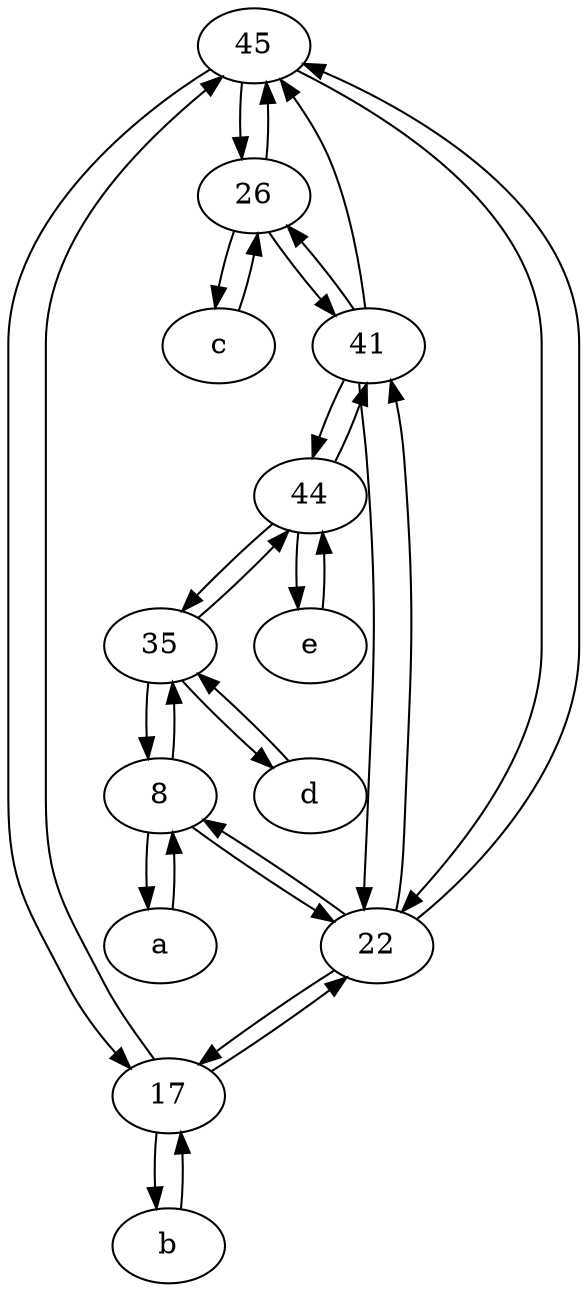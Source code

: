 digraph  {
	45;
	e [pos="30,50!"];
	41;
	b [pos="50,20!"];
	c [pos="20,10!"];
	26;
	17;
	22;
	d [pos="20,30!"];
	35;
	a [pos="40,10!"];
	8;
	44;
	22 -> 41;
	17 -> b;
	45 -> 22;
	41 -> 26;
	a -> 8;
	17 -> 45;
	35 -> 44;
	41 -> 45;
	22 -> 45;
	17 -> 22;
	22 -> 17;
	35 -> 8;
	44 -> 35;
	b -> 17;
	44 -> e;
	45 -> 17;
	45 -> 26;
	8 -> 22;
	26 -> c;
	d -> 35;
	8 -> a;
	26 -> 41;
	c -> 26;
	26 -> 45;
	e -> 44;
	41 -> 44;
	8 -> 35;
	22 -> 8;
	41 -> 22;
	44 -> 41;
	35 -> d;

	}